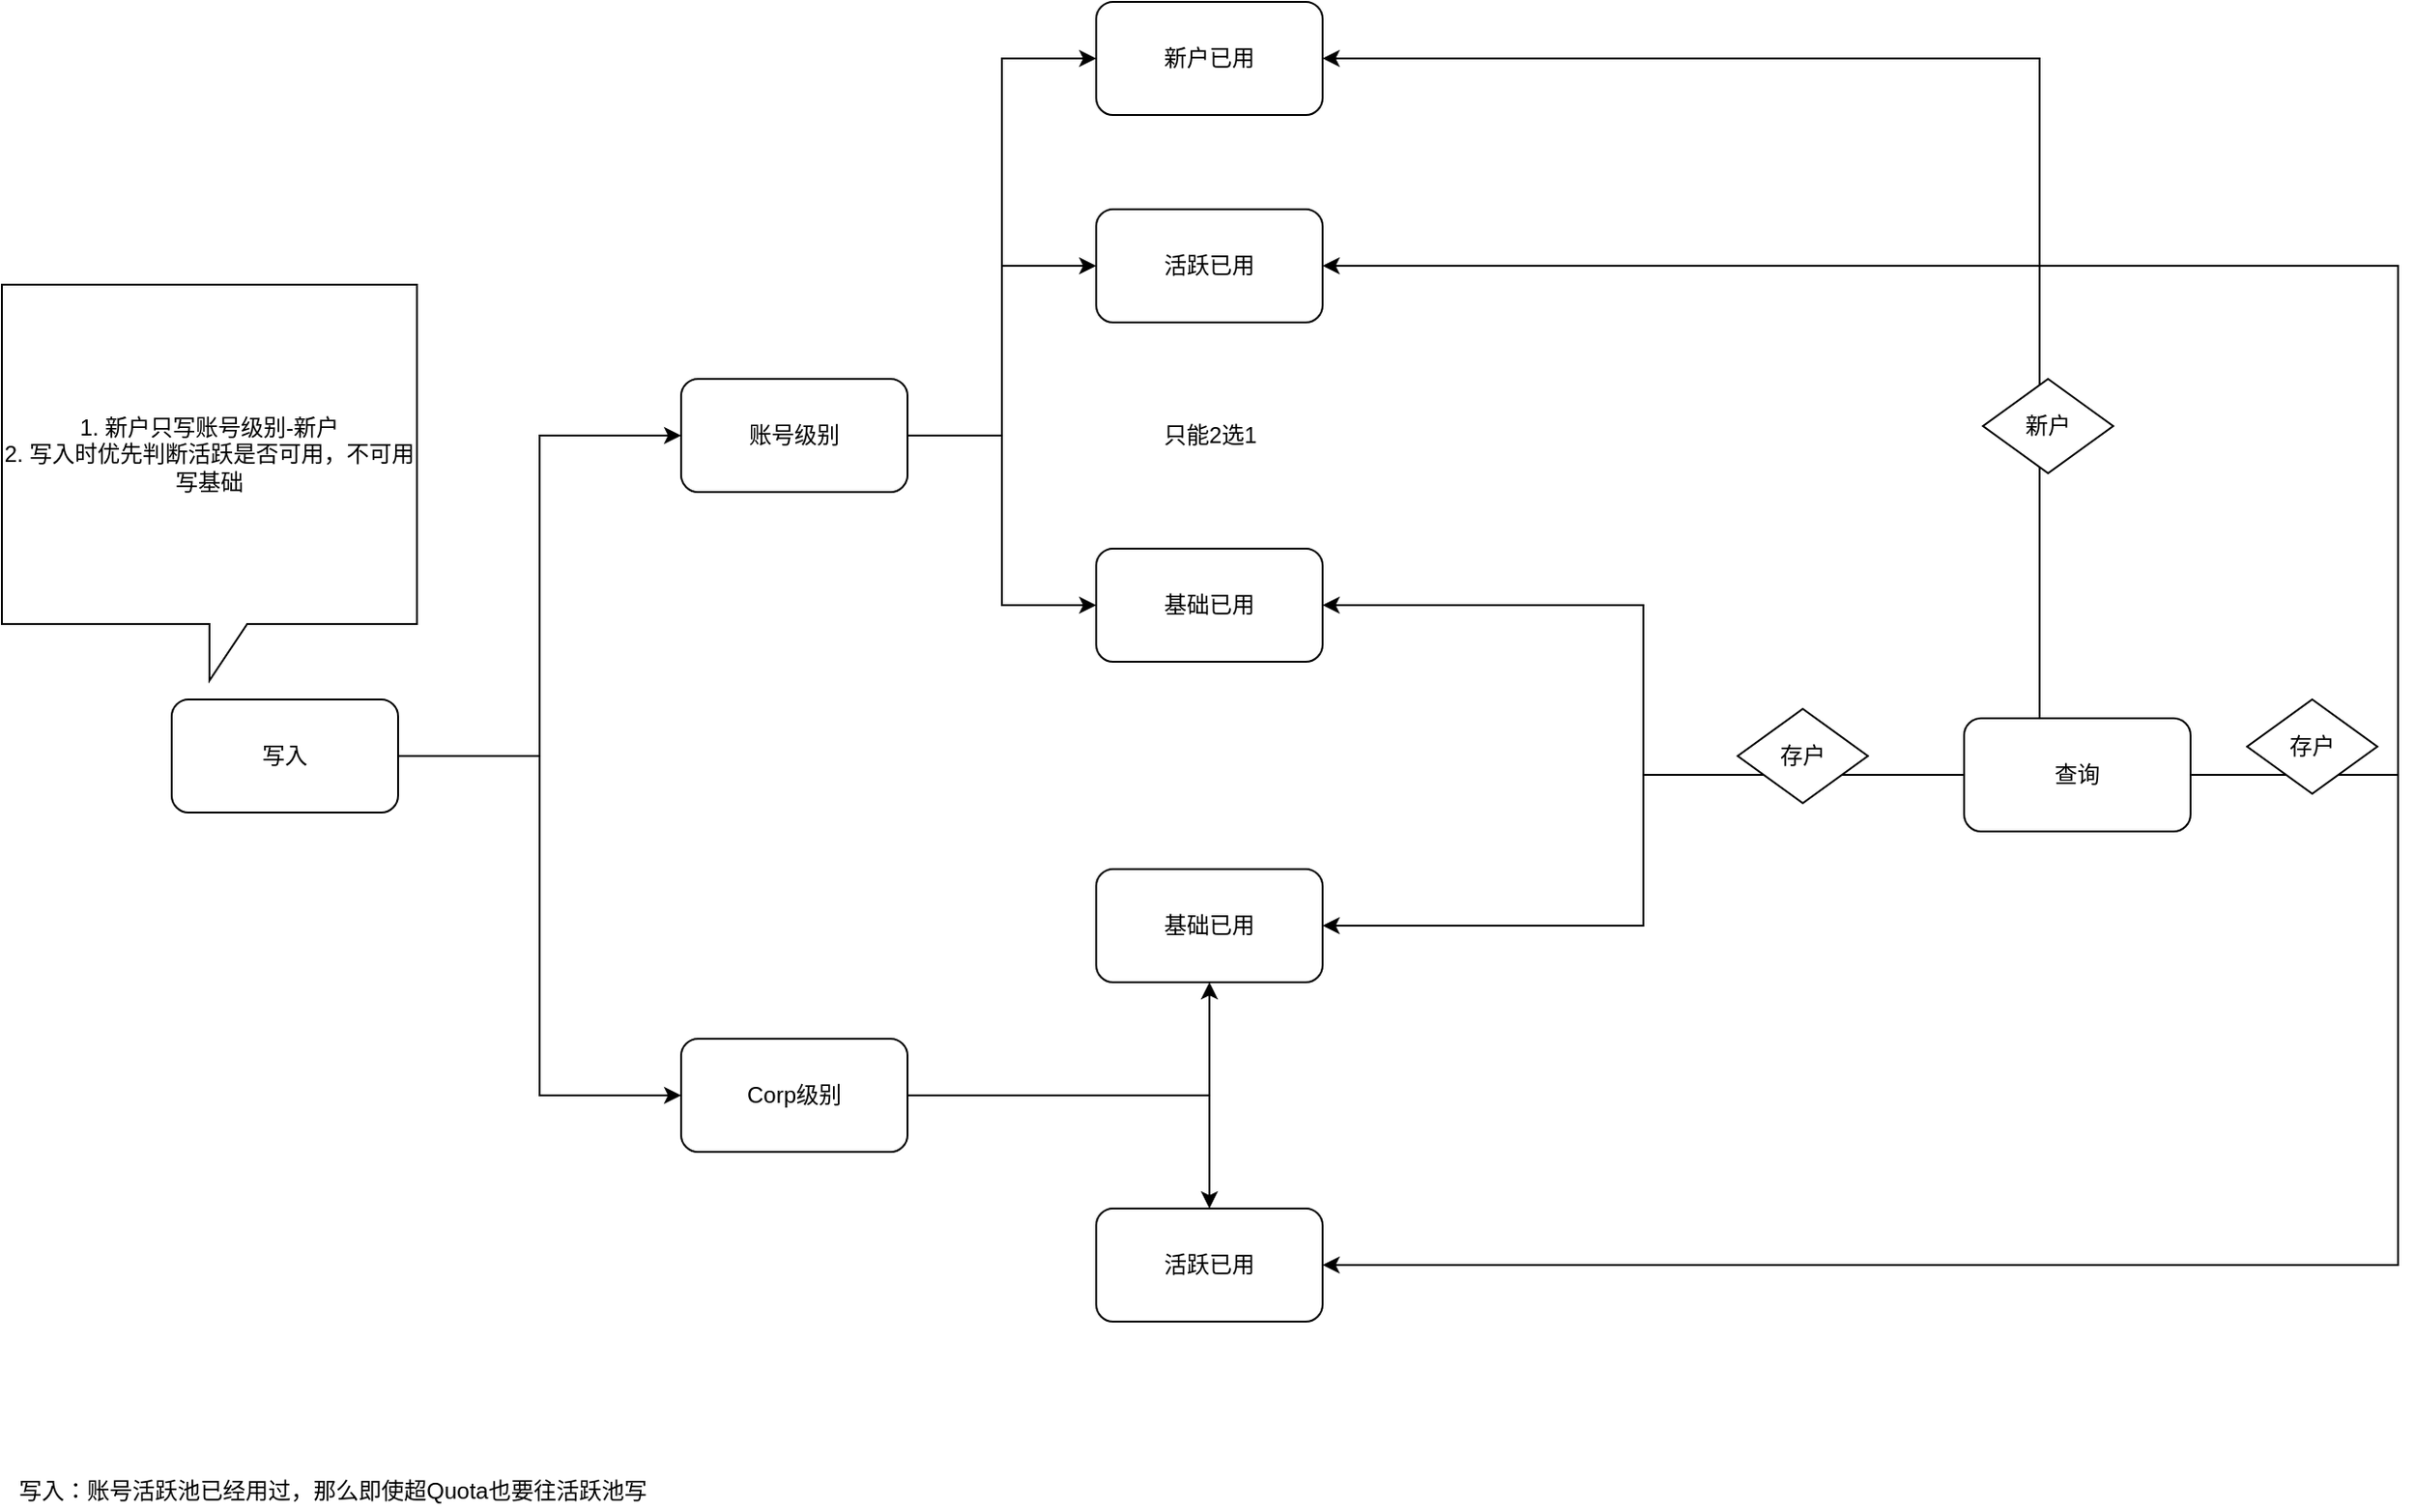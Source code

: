 <mxfile version="14.9.9" type="github">
  <diagram id="iHNVhs2Mzj8Kd1z1CxqQ" name="Page-1">
    <mxGraphModel dx="2066" dy="1153" grid="1" gridSize="10" guides="1" tooltips="1" connect="1" arrows="1" fold="1" page="1" pageScale="1" pageWidth="827" pageHeight="1169" math="0" shadow="0">
      <root>
        <mxCell id="0" />
        <mxCell id="1" parent="0" />
        <mxCell id="jL48Pmp9JoK6UCHZDtuJ-17" style="edgeStyle=orthogonalEdgeStyle;rounded=0;orthogonalLoop=1;jettySize=auto;html=1;entryX=0;entryY=0.5;entryDx=0;entryDy=0;" edge="1" parent="1" source="jL48Pmp9JoK6UCHZDtuJ-1" target="jL48Pmp9JoK6UCHZDtuJ-15">
          <mxGeometry relative="1" as="geometry" />
        </mxCell>
        <mxCell id="jL48Pmp9JoK6UCHZDtuJ-18" style="edgeStyle=orthogonalEdgeStyle;rounded=0;orthogonalLoop=1;jettySize=auto;html=1;entryX=0;entryY=0.5;entryDx=0;entryDy=0;" edge="1" parent="1" source="jL48Pmp9JoK6UCHZDtuJ-1" target="jL48Pmp9JoK6UCHZDtuJ-16">
          <mxGeometry relative="1" as="geometry" />
        </mxCell>
        <mxCell id="jL48Pmp9JoK6UCHZDtuJ-29" style="edgeStyle=orthogonalEdgeStyle;rounded=0;orthogonalLoop=1;jettySize=auto;html=1;entryX=0;entryY=0.5;entryDx=0;entryDy=0;" edge="1" parent="1" source="jL48Pmp9JoK6UCHZDtuJ-1" target="jL48Pmp9JoK6UCHZDtuJ-28">
          <mxGeometry relative="1" as="geometry" />
        </mxCell>
        <mxCell id="jL48Pmp9JoK6UCHZDtuJ-1" value="账号级别" style="rounded=1;whiteSpace=wrap;html=1;" vertex="1" parent="1">
          <mxGeometry x="420" y="220" width="120" height="60" as="geometry" />
        </mxCell>
        <mxCell id="jL48Pmp9JoK6UCHZDtuJ-7" value="" style="edgeStyle=orthogonalEdgeStyle;rounded=0;orthogonalLoop=1;jettySize=auto;html=1;" edge="1" parent="1" source="jL48Pmp9JoK6UCHZDtuJ-2" target="jL48Pmp9JoK6UCHZDtuJ-6">
          <mxGeometry relative="1" as="geometry" />
        </mxCell>
        <mxCell id="jL48Pmp9JoK6UCHZDtuJ-12" style="edgeStyle=orthogonalEdgeStyle;rounded=0;orthogonalLoop=1;jettySize=auto;html=1;" edge="1" parent="1" source="jL48Pmp9JoK6UCHZDtuJ-2" target="jL48Pmp9JoK6UCHZDtuJ-11">
          <mxGeometry relative="1" as="geometry" />
        </mxCell>
        <mxCell id="jL48Pmp9JoK6UCHZDtuJ-2" value="Corp级别" style="rounded=1;whiteSpace=wrap;html=1;" vertex="1" parent="1">
          <mxGeometry x="420" y="570" width="120" height="60" as="geometry" />
        </mxCell>
        <mxCell id="jL48Pmp9JoK6UCHZDtuJ-4" style="edgeStyle=orthogonalEdgeStyle;rounded=0;orthogonalLoop=1;jettySize=auto;html=1;entryX=0;entryY=0.5;entryDx=0;entryDy=0;" edge="1" parent="1" source="jL48Pmp9JoK6UCHZDtuJ-3" target="jL48Pmp9JoK6UCHZDtuJ-1">
          <mxGeometry relative="1" as="geometry" />
        </mxCell>
        <mxCell id="jL48Pmp9JoK6UCHZDtuJ-5" style="edgeStyle=orthogonalEdgeStyle;rounded=0;orthogonalLoop=1;jettySize=auto;html=1;entryX=0;entryY=0.5;entryDx=0;entryDy=0;" edge="1" parent="1" source="jL48Pmp9JoK6UCHZDtuJ-3" target="jL48Pmp9JoK6UCHZDtuJ-2">
          <mxGeometry relative="1" as="geometry" />
        </mxCell>
        <mxCell id="jL48Pmp9JoK6UCHZDtuJ-3" value="写入" style="rounded=1;whiteSpace=wrap;html=1;" vertex="1" parent="1">
          <mxGeometry x="150" y="390" width="120" height="60" as="geometry" />
        </mxCell>
        <mxCell id="jL48Pmp9JoK6UCHZDtuJ-6" value="基础已用" style="whiteSpace=wrap;html=1;rounded=1;" vertex="1" parent="1">
          <mxGeometry x="640" y="480" width="120" height="60" as="geometry" />
        </mxCell>
        <mxCell id="jL48Pmp9JoK6UCHZDtuJ-11" value="&lt;span&gt;活跃已用&lt;/span&gt;" style="whiteSpace=wrap;html=1;rounded=1;" vertex="1" parent="1">
          <mxGeometry x="640" y="660" width="120" height="60" as="geometry" />
        </mxCell>
        <mxCell id="jL48Pmp9JoK6UCHZDtuJ-15" value="活跃已用" style="whiteSpace=wrap;html=1;rounded=1;" vertex="1" parent="1">
          <mxGeometry x="640" y="130" width="120" height="60" as="geometry" />
        </mxCell>
        <mxCell id="jL48Pmp9JoK6UCHZDtuJ-16" value="基础已用" style="whiteSpace=wrap;html=1;rounded=1;" vertex="1" parent="1">
          <mxGeometry x="640" y="310" width="120" height="60" as="geometry" />
        </mxCell>
        <mxCell id="jL48Pmp9JoK6UCHZDtuJ-19" value="只能2选1" style="text;html=1;align=center;verticalAlign=middle;resizable=0;points=[];autosize=1;strokeColor=none;" vertex="1" parent="1">
          <mxGeometry x="670" y="240" width="60" height="20" as="geometry" />
        </mxCell>
        <mxCell id="jL48Pmp9JoK6UCHZDtuJ-30" style="edgeStyle=orthogonalEdgeStyle;rounded=0;orthogonalLoop=1;jettySize=auto;html=1;entryX=1;entryY=0.5;entryDx=0;entryDy=0;" edge="1" parent="1" source="jL48Pmp9JoK6UCHZDtuJ-20" target="jL48Pmp9JoK6UCHZDtuJ-28">
          <mxGeometry relative="1" as="geometry">
            <Array as="points">
              <mxPoint x="1140" y="50" />
            </Array>
          </mxGeometry>
        </mxCell>
        <mxCell id="jL48Pmp9JoK6UCHZDtuJ-34" style="edgeStyle=orthogonalEdgeStyle;rounded=0;orthogonalLoop=1;jettySize=auto;html=1;entryX=1;entryY=0.5;entryDx=0;entryDy=0;" edge="1" parent="1" source="jL48Pmp9JoK6UCHZDtuJ-20" target="jL48Pmp9JoK6UCHZDtuJ-16">
          <mxGeometry relative="1" as="geometry" />
        </mxCell>
        <mxCell id="jL48Pmp9JoK6UCHZDtuJ-35" style="edgeStyle=orthogonalEdgeStyle;rounded=0;orthogonalLoop=1;jettySize=auto;html=1;entryX=1;entryY=0.5;entryDx=0;entryDy=0;" edge="1" parent="1" source="jL48Pmp9JoK6UCHZDtuJ-20" target="jL48Pmp9JoK6UCHZDtuJ-6">
          <mxGeometry relative="1" as="geometry" />
        </mxCell>
        <mxCell id="jL48Pmp9JoK6UCHZDtuJ-38" style="edgeStyle=orthogonalEdgeStyle;rounded=0;orthogonalLoop=1;jettySize=auto;html=1;entryX=1;entryY=0.5;entryDx=0;entryDy=0;" edge="1" parent="1" source="jL48Pmp9JoK6UCHZDtuJ-20" target="jL48Pmp9JoK6UCHZDtuJ-15">
          <mxGeometry relative="1" as="geometry">
            <Array as="points">
              <mxPoint x="1330" y="430" />
              <mxPoint x="1330" y="160" />
            </Array>
          </mxGeometry>
        </mxCell>
        <mxCell id="jL48Pmp9JoK6UCHZDtuJ-39" style="edgeStyle=orthogonalEdgeStyle;rounded=0;orthogonalLoop=1;jettySize=auto;html=1;entryX=1;entryY=0.5;entryDx=0;entryDy=0;" edge="1" parent="1" source="jL48Pmp9JoK6UCHZDtuJ-20" target="jL48Pmp9JoK6UCHZDtuJ-11">
          <mxGeometry relative="1" as="geometry">
            <mxPoint x="770" y="690" as="targetPoint" />
            <Array as="points">
              <mxPoint x="1330" y="430" />
              <mxPoint x="1330" y="690" />
            </Array>
          </mxGeometry>
        </mxCell>
        <mxCell id="jL48Pmp9JoK6UCHZDtuJ-20" value="查询" style="rounded=1;whiteSpace=wrap;html=1;" vertex="1" parent="1">
          <mxGeometry x="1100" y="400" width="120" height="60" as="geometry" />
        </mxCell>
        <mxCell id="jL48Pmp9JoK6UCHZDtuJ-28" value="新户已用" style="whiteSpace=wrap;html=1;rounded=1;" vertex="1" parent="1">
          <mxGeometry x="640" y="20" width="120" height="60" as="geometry" />
        </mxCell>
        <mxCell id="jL48Pmp9JoK6UCHZDtuJ-32" value="新户" style="rhombus;whiteSpace=wrap;html=1;" vertex="1" parent="1">
          <mxGeometry x="1110" y="220" width="69" height="50" as="geometry" />
        </mxCell>
        <mxCell id="jL48Pmp9JoK6UCHZDtuJ-40" value="存户" style="rhombus;whiteSpace=wrap;html=1;" vertex="1" parent="1">
          <mxGeometry x="980" y="395" width="69" height="50" as="geometry" />
        </mxCell>
        <mxCell id="jL48Pmp9JoK6UCHZDtuJ-41" value="存户" style="rhombus;whiteSpace=wrap;html=1;" vertex="1" parent="1">
          <mxGeometry x="1250" y="390" width="69" height="50" as="geometry" />
        </mxCell>
        <mxCell id="jL48Pmp9JoK6UCHZDtuJ-42" value="1. 新户只写账号级别-新户&lt;br&gt;2. 写入时优先判断活跃是否可用，不可用写基础" style="shape=callout;whiteSpace=wrap;html=1;perimeter=calloutPerimeter;" vertex="1" parent="1">
          <mxGeometry x="60" y="170" width="220" height="210" as="geometry" />
        </mxCell>
        <mxCell id="jL48Pmp9JoK6UCHZDtuJ-43" value="写入：账号活跃池已经用过，那么即使超Quota也要往活跃池写" style="text;html=1;align=center;verticalAlign=middle;resizable=0;points=[];autosize=1;strokeColor=none;" vertex="1" parent="1">
          <mxGeometry x="60" y="800" width="350" height="20" as="geometry" />
        </mxCell>
      </root>
    </mxGraphModel>
  </diagram>
</mxfile>
